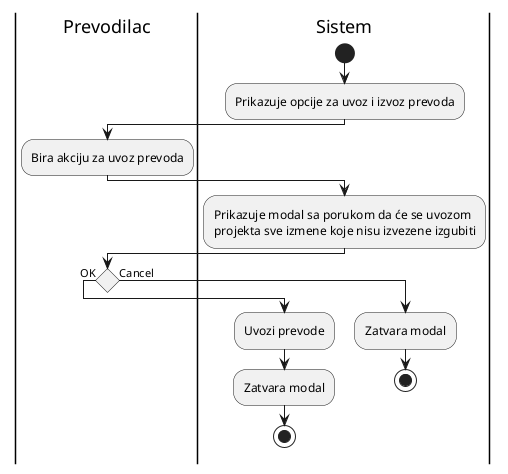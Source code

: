 @startuml Uvoz prevoda
|Prevodilac|
|Sistem|
start
:Prikazuje opcije za uvoz i izvoz prevoda;
|Prevodilac|
:Bira akciju za uvoz prevoda;
|Sistem|
:Prikazuje modal sa porukom da će se uvozom 
projekta sve izmene koje nisu izvezene izgubiti;
|Prevodilac|
if () is (OK) then
|Sistem|
:Uvozi prevode;
:Zatvara modal;
stop
else (Cancel)
|Sistem|
:Zatvara modal;
stop
endif
@enduml
